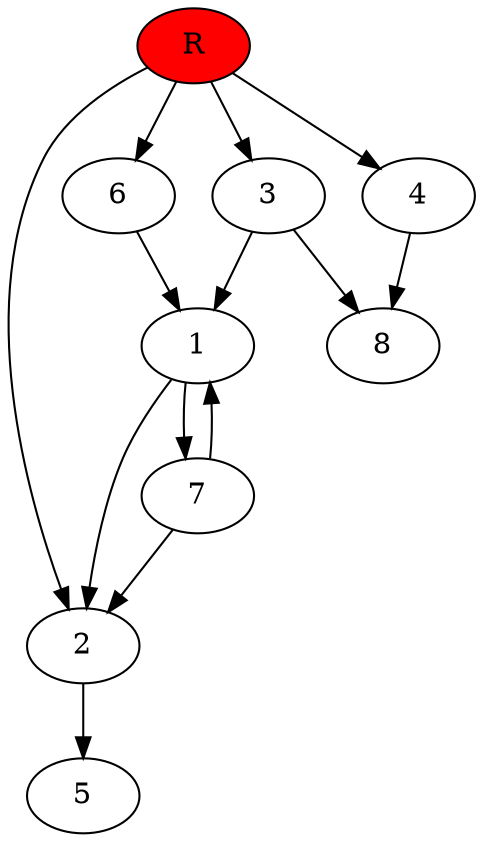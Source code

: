 digraph prb11071 {
	1
	2
	3
	4
	5
	6
	7
	8
	R [fillcolor="#ff0000" style=filled]
	1 -> 2
	1 -> 7
	2 -> 5
	3 -> 1
	3 -> 8
	4 -> 8
	6 -> 1
	7 -> 1
	7 -> 2
	R -> 2
	R -> 3
	R -> 4
	R -> 6
}
